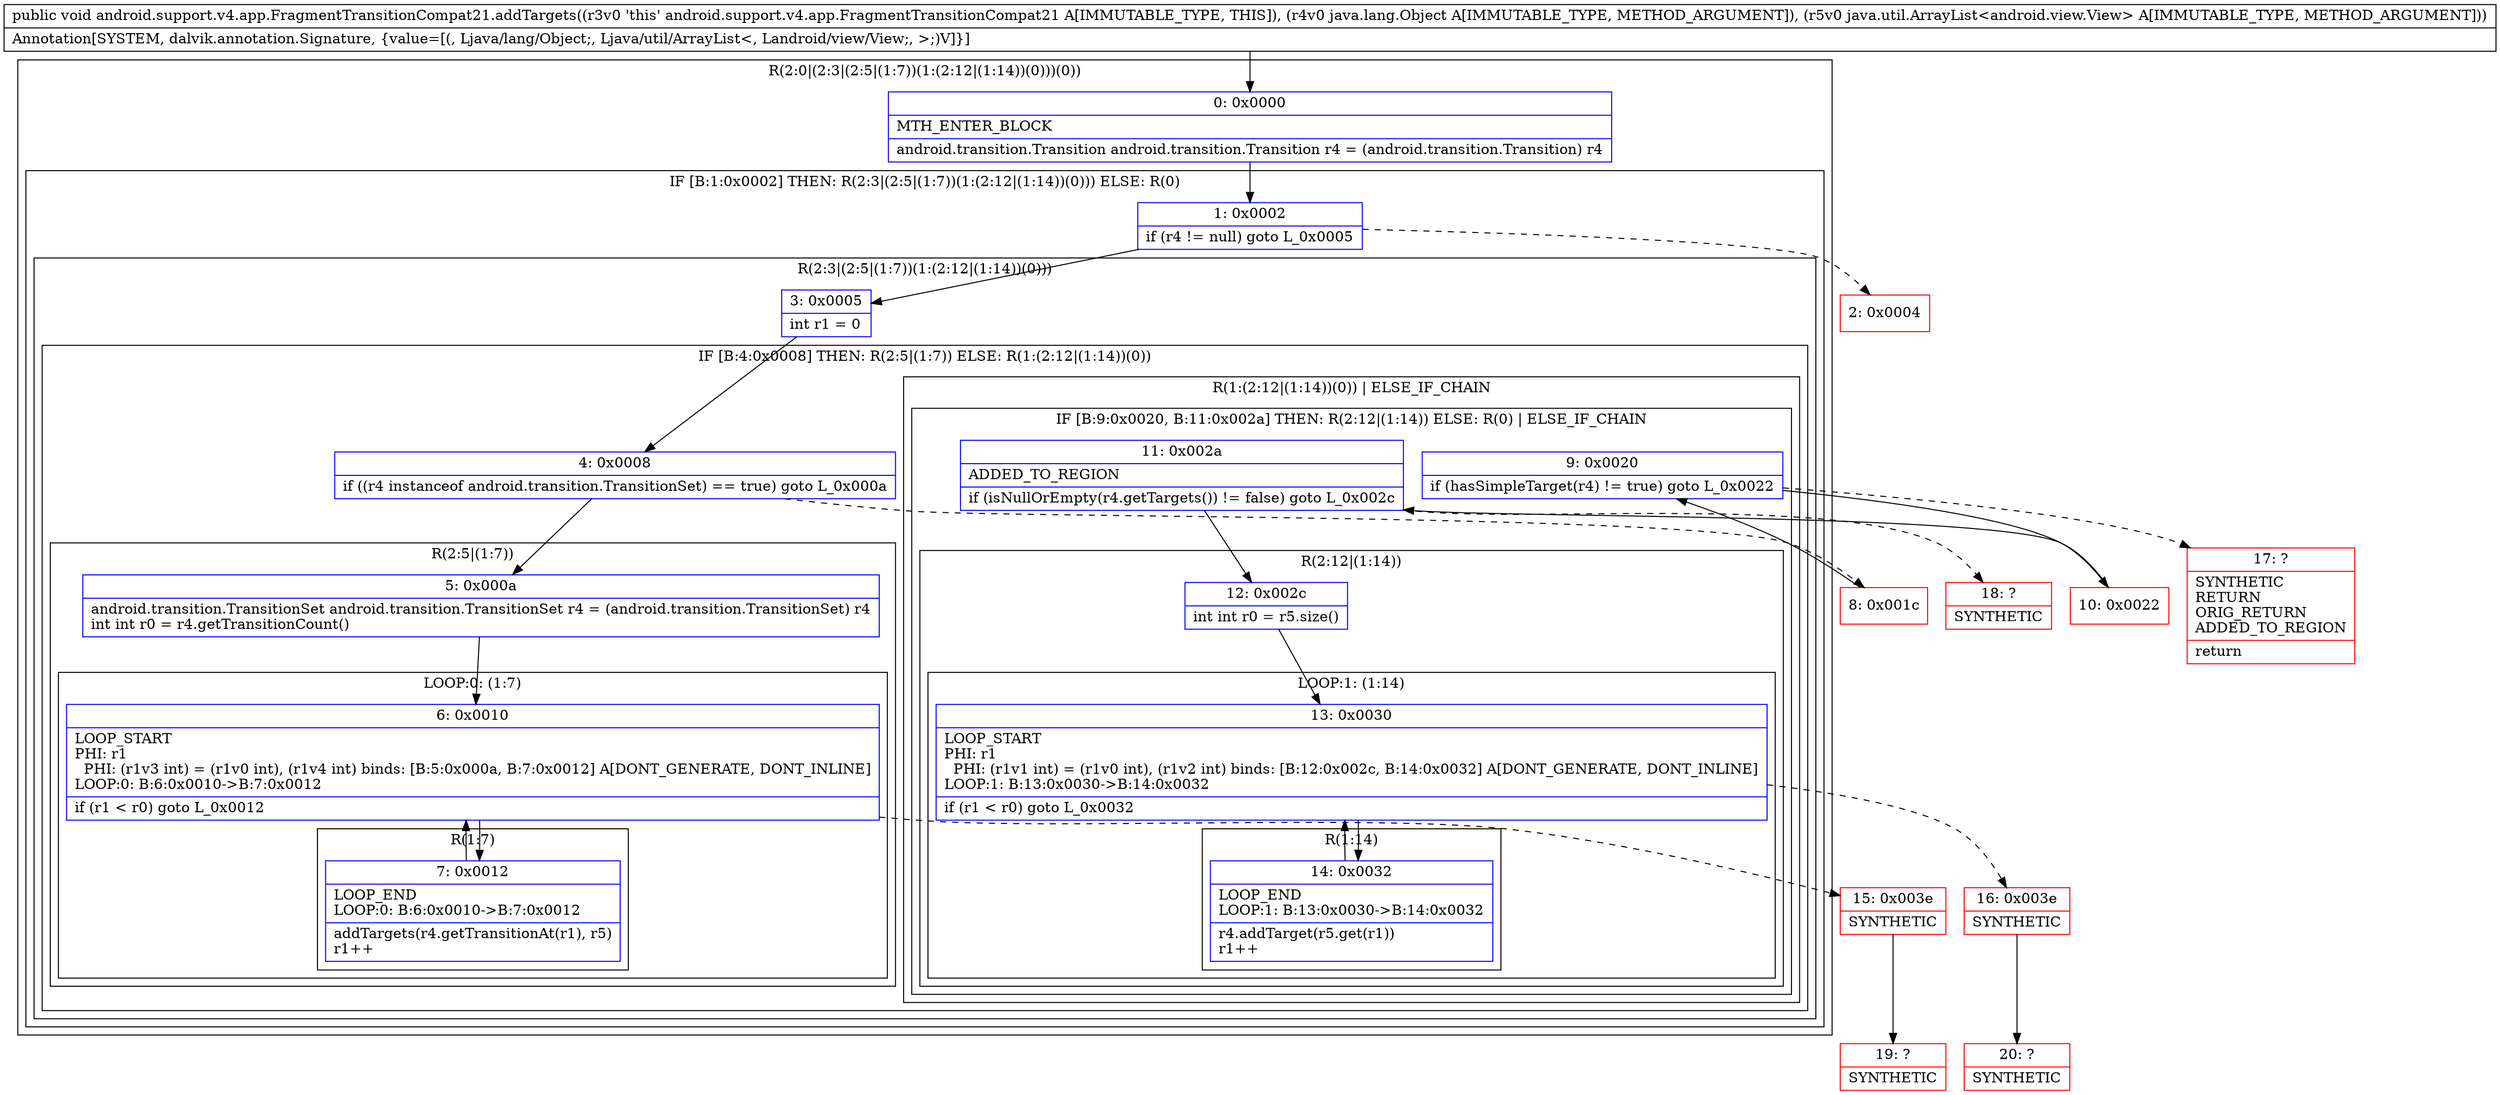 digraph "CFG forandroid.support.v4.app.FragmentTransitionCompat21.addTargets(Ljava\/lang\/Object;Ljava\/util\/ArrayList;)V" {
subgraph cluster_Region_14982666 {
label = "R(2:0|(2:3|(2:5|(1:7))(1:(2:12|(1:14))(0)))(0))";
node [shape=record,color=blue];
Node_0 [shape=record,label="{0\:\ 0x0000|MTH_ENTER_BLOCK\l|android.transition.Transition android.transition.Transition r4 = (android.transition.Transition) r4\l}"];
subgraph cluster_IfRegion_1123000735 {
label = "IF [B:1:0x0002] THEN: R(2:3|(2:5|(1:7))(1:(2:12|(1:14))(0))) ELSE: R(0)";
node [shape=record,color=blue];
Node_1 [shape=record,label="{1\:\ 0x0002|if (r4 != null) goto L_0x0005\l}"];
subgraph cluster_Region_918079335 {
label = "R(2:3|(2:5|(1:7))(1:(2:12|(1:14))(0)))";
node [shape=record,color=blue];
Node_3 [shape=record,label="{3\:\ 0x0005|int r1 = 0\l}"];
subgraph cluster_IfRegion_433828941 {
label = "IF [B:4:0x0008] THEN: R(2:5|(1:7)) ELSE: R(1:(2:12|(1:14))(0))";
node [shape=record,color=blue];
Node_4 [shape=record,label="{4\:\ 0x0008|if ((r4 instanceof android.transition.TransitionSet) == true) goto L_0x000a\l}"];
subgraph cluster_Region_1776883746 {
label = "R(2:5|(1:7))";
node [shape=record,color=blue];
Node_5 [shape=record,label="{5\:\ 0x000a|android.transition.TransitionSet android.transition.TransitionSet r4 = (android.transition.TransitionSet) r4\lint int r0 = r4.getTransitionCount()\l}"];
subgraph cluster_LoopRegion_1294761432 {
label = "LOOP:0: (1:7)";
node [shape=record,color=blue];
Node_6 [shape=record,label="{6\:\ 0x0010|LOOP_START\lPHI: r1 \l  PHI: (r1v3 int) = (r1v0 int), (r1v4 int) binds: [B:5:0x000a, B:7:0x0012] A[DONT_GENERATE, DONT_INLINE]\lLOOP:0: B:6:0x0010\-\>B:7:0x0012\l|if (r1 \< r0) goto L_0x0012\l}"];
subgraph cluster_Region_397537690 {
label = "R(1:7)";
node [shape=record,color=blue];
Node_7 [shape=record,label="{7\:\ 0x0012|LOOP_END\lLOOP:0: B:6:0x0010\-\>B:7:0x0012\l|addTargets(r4.getTransitionAt(r1), r5)\lr1++\l}"];
}
}
}
subgraph cluster_Region_1768679938 {
label = "R(1:(2:12|(1:14))(0)) | ELSE_IF_CHAIN\l";
node [shape=record,color=blue];
subgraph cluster_IfRegion_1306120155 {
label = "IF [B:9:0x0020, B:11:0x002a] THEN: R(2:12|(1:14)) ELSE: R(0) | ELSE_IF_CHAIN\l";
node [shape=record,color=blue];
Node_9 [shape=record,label="{9\:\ 0x0020|if (hasSimpleTarget(r4) != true) goto L_0x0022\l}"];
Node_11 [shape=record,label="{11\:\ 0x002a|ADDED_TO_REGION\l|if (isNullOrEmpty(r4.getTargets()) != false) goto L_0x002c\l}"];
subgraph cluster_Region_1038031077 {
label = "R(2:12|(1:14))";
node [shape=record,color=blue];
Node_12 [shape=record,label="{12\:\ 0x002c|int int r0 = r5.size()\l}"];
subgraph cluster_LoopRegion_345330592 {
label = "LOOP:1: (1:14)";
node [shape=record,color=blue];
Node_13 [shape=record,label="{13\:\ 0x0030|LOOP_START\lPHI: r1 \l  PHI: (r1v1 int) = (r1v0 int), (r1v2 int) binds: [B:12:0x002c, B:14:0x0032] A[DONT_GENERATE, DONT_INLINE]\lLOOP:1: B:13:0x0030\-\>B:14:0x0032\l|if (r1 \< r0) goto L_0x0032\l}"];
subgraph cluster_Region_1921350822 {
label = "R(1:14)";
node [shape=record,color=blue];
Node_14 [shape=record,label="{14\:\ 0x0032|LOOP_END\lLOOP:1: B:13:0x0030\-\>B:14:0x0032\l|r4.addTarget(r5.get(r1))\lr1++\l}"];
}
}
}
subgraph cluster_Region_1746588923 {
label = "R(0)";
node [shape=record,color=blue];
}
}
}
}
}
subgraph cluster_Region_1124043924 {
label = "R(0)";
node [shape=record,color=blue];
}
}
}
Node_2 [shape=record,color=red,label="{2\:\ 0x0004}"];
Node_8 [shape=record,color=red,label="{8\:\ 0x001c}"];
Node_10 [shape=record,color=red,label="{10\:\ 0x0022}"];
Node_15 [shape=record,color=red,label="{15\:\ 0x003e|SYNTHETIC\l}"];
Node_16 [shape=record,color=red,label="{16\:\ 0x003e|SYNTHETIC\l}"];
Node_17 [shape=record,color=red,label="{17\:\ ?|SYNTHETIC\lRETURN\lORIG_RETURN\lADDED_TO_REGION\l|return\l}"];
Node_18 [shape=record,color=red,label="{18\:\ ?|SYNTHETIC\l}"];
Node_19 [shape=record,color=red,label="{19\:\ ?|SYNTHETIC\l}"];
Node_20 [shape=record,color=red,label="{20\:\ ?|SYNTHETIC\l}"];
MethodNode[shape=record,label="{public void android.support.v4.app.FragmentTransitionCompat21.addTargets((r3v0 'this' android.support.v4.app.FragmentTransitionCompat21 A[IMMUTABLE_TYPE, THIS]), (r4v0 java.lang.Object A[IMMUTABLE_TYPE, METHOD_ARGUMENT]), (r5v0 java.util.ArrayList\<android.view.View\> A[IMMUTABLE_TYPE, METHOD_ARGUMENT]))  | Annotation[SYSTEM, dalvik.annotation.Signature, \{value=[(, Ljava\/lang\/Object;, Ljava\/util\/ArrayList\<, Landroid\/view\/View;, \>;)V]\}]\l}"];
MethodNode -> Node_0;
Node_0 -> Node_1;
Node_1 -> Node_2[style=dashed];
Node_1 -> Node_3;
Node_3 -> Node_4;
Node_4 -> Node_5;
Node_4 -> Node_8[style=dashed];
Node_5 -> Node_6;
Node_6 -> Node_7;
Node_6 -> Node_15[style=dashed];
Node_7 -> Node_6;
Node_9 -> Node_10;
Node_9 -> Node_17[style=dashed];
Node_11 -> Node_12;
Node_11 -> Node_18[style=dashed];
Node_12 -> Node_13;
Node_13 -> Node_14;
Node_13 -> Node_16[style=dashed];
Node_14 -> Node_13;
Node_8 -> Node_9;
Node_10 -> Node_11;
Node_15 -> Node_19;
Node_16 -> Node_20;
}


